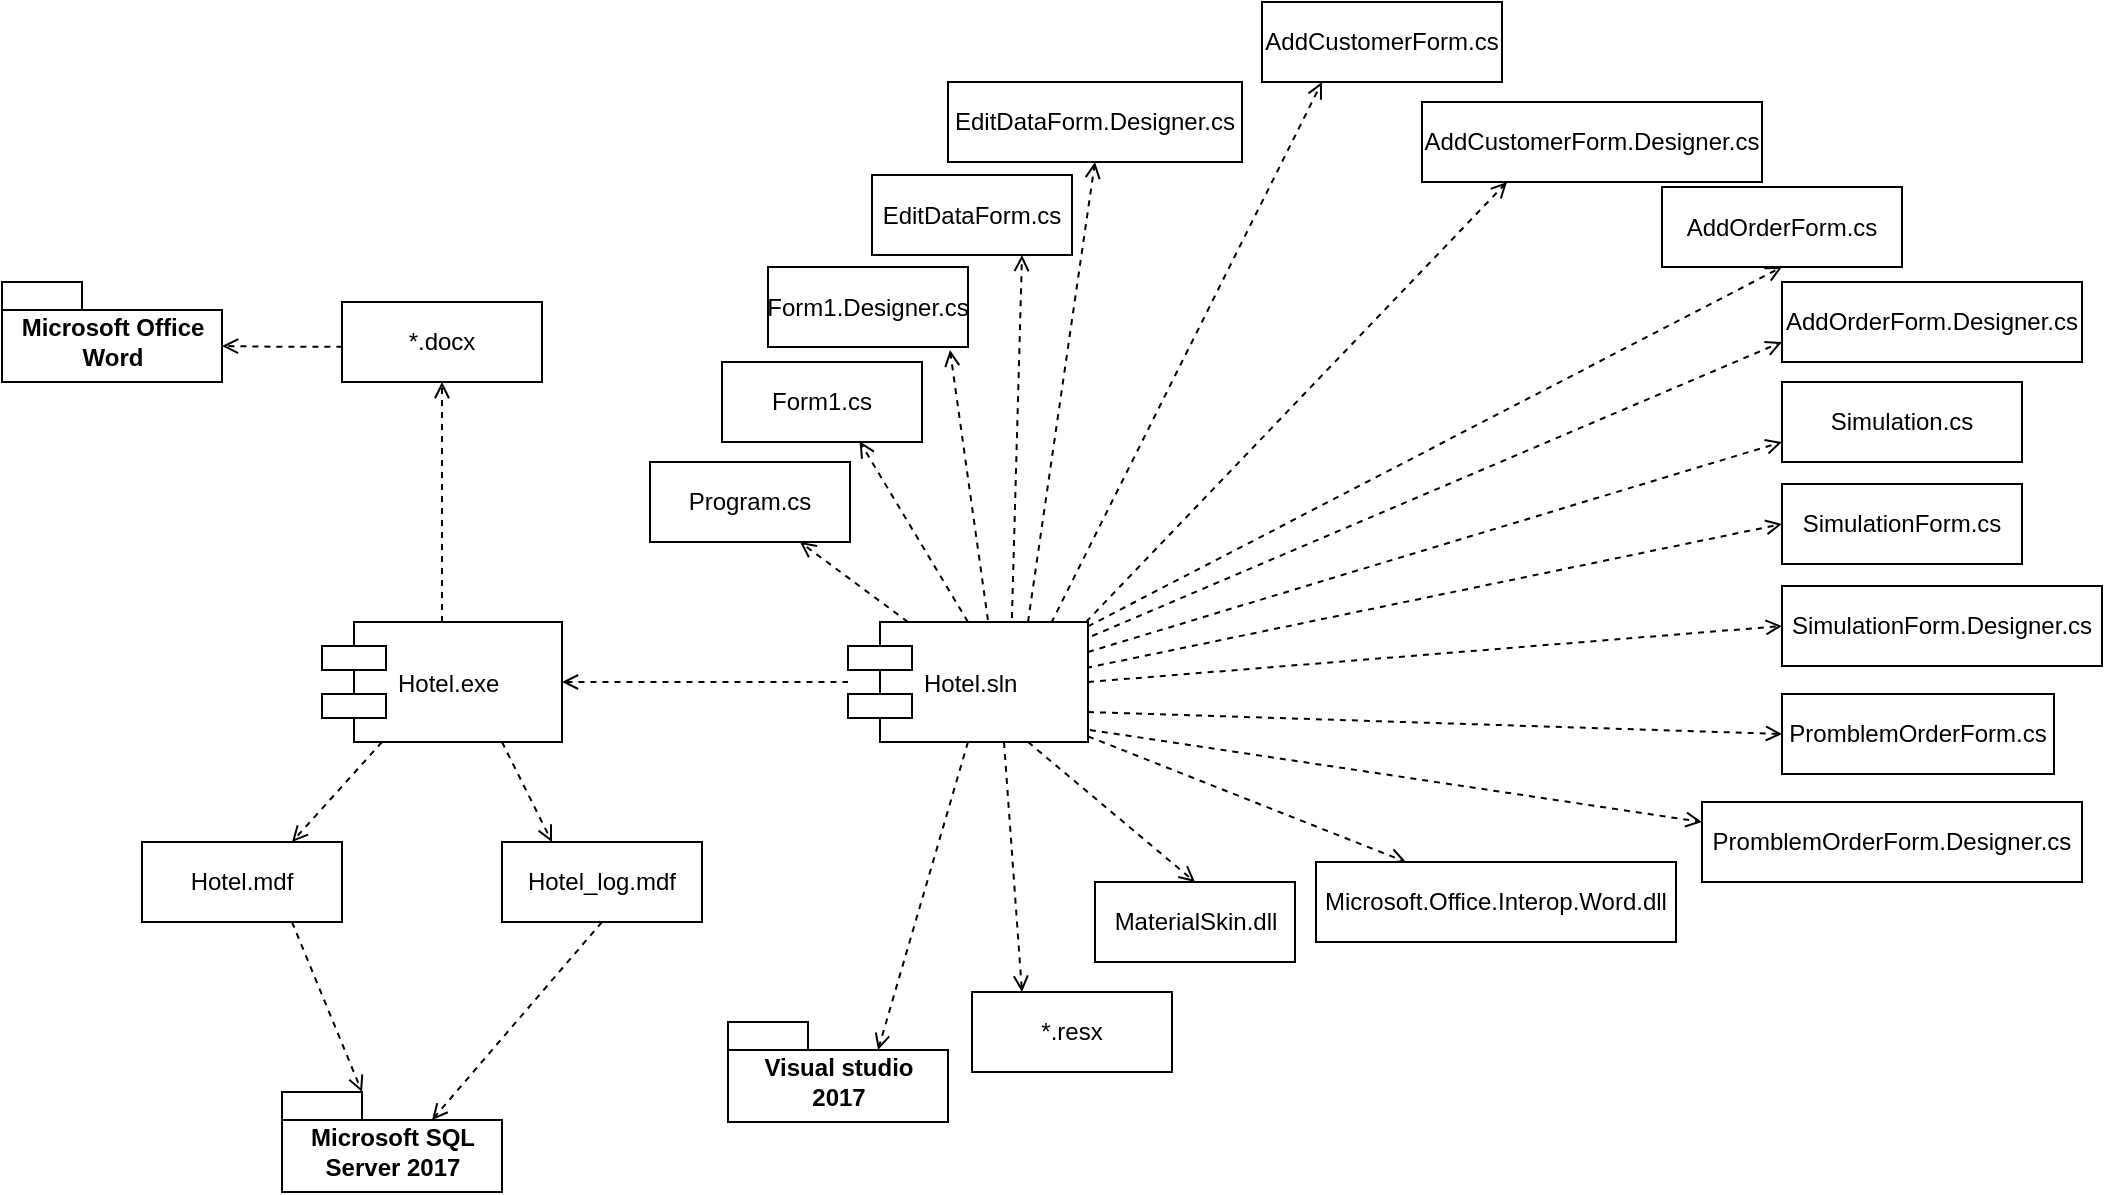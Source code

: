 <mxfile version="10.7.5" type="device"><diagram id="yHZ0E2znV9fbqJaRLrBb" name="Page-1"><mxGraphModel dx="1339" dy="1804" grid="1" gridSize="10" guides="1" tooltips="1" connect="1" arrows="1" fold="1" page="1" pageScale="1" pageWidth="827" pageHeight="1169" math="0" shadow="0"><root><mxCell id="0"/><mxCell id="1" parent="0"/><mxCell id="Wx1O4-NGjrpOntiHZG0X-10" style="edgeStyle=orthogonalEdgeStyle;rounded=0;orthogonalLoop=1;jettySize=auto;html=1;exitX=0.5;exitY=0;exitDx=0;exitDy=0;entryX=0.5;entryY=1;entryDx=0;entryDy=0;dashed=1;endArrow=open;endFill=0;" parent="1" source="Wx1O4-NGjrpOntiHZG0X-1" target="Wx1O4-NGjrpOntiHZG0X-8" edge="1"><mxGeometry relative="1" as="geometry"/></mxCell><mxCell id="Wx1O4-NGjrpOntiHZG0X-17" style="rounded=0;orthogonalLoop=1;jettySize=auto;html=1;exitX=0.25;exitY=1;exitDx=0;exitDy=0;entryX=0.75;entryY=0;entryDx=0;entryDy=0;dashed=1;endArrow=open;endFill=0;" parent="1" source="Wx1O4-NGjrpOntiHZG0X-1" target="Wx1O4-NGjrpOntiHZG0X-11" edge="1"><mxGeometry relative="1" as="geometry"/></mxCell><mxCell id="Wx1O4-NGjrpOntiHZG0X-18" style="edgeStyle=none;rounded=0;orthogonalLoop=1;jettySize=auto;html=1;exitX=0.75;exitY=1;exitDx=0;exitDy=0;entryX=0.25;entryY=0;entryDx=0;entryDy=0;dashed=1;endArrow=open;endFill=0;" parent="1" source="Wx1O4-NGjrpOntiHZG0X-1" target="Wx1O4-NGjrpOntiHZG0X-12" edge="1"><mxGeometry relative="1" as="geometry"/></mxCell><mxCell id="Wx1O4-NGjrpOntiHZG0X-69" style="edgeStyle=none;rounded=0;orthogonalLoop=1;jettySize=auto;html=1;exitX=1;exitY=0.5;exitDx=0;exitDy=0;dashed=1;endArrow=none;endFill=0;startArrow=open;startFill=0;" parent="1" source="Wx1O4-NGjrpOntiHZG0X-1" target="Wx1O4-NGjrpOntiHZG0X-21" edge="1"><mxGeometry relative="1" as="geometry"/></mxCell><mxCell id="Wx1O4-NGjrpOntiHZG0X-1" value="Hotel.exe" style="shape=component;align=left;spacingLeft=36;" parent="1" vertex="1"><mxGeometry x="150" y="270" width="120" height="60" as="geometry"/></mxCell><mxCell id="Wx1O4-NGjrpOntiHZG0X-6" value="Microsoft Office&lt;br&gt;Word" style="shape=folder;fontStyle=1;spacingTop=10;tabWidth=40;tabHeight=14;tabPosition=left;html=1;" parent="1" vertex="1"><mxGeometry x="-10" y="100" width="110" height="50" as="geometry"/></mxCell><mxCell id="Wx1O4-NGjrpOntiHZG0X-9" style="edgeStyle=orthogonalEdgeStyle;rounded=0;orthogonalLoop=1;jettySize=auto;html=1;exitX=0.002;exitY=0.559;exitDx=0;exitDy=0;entryX=0;entryY=0;entryDx=110;entryDy=32;entryPerimeter=0;dashed=1;endArrow=open;endFill=0;exitPerimeter=0;" parent="1" source="Wx1O4-NGjrpOntiHZG0X-8" target="Wx1O4-NGjrpOntiHZG0X-6" edge="1"><mxGeometry relative="1" as="geometry"/></mxCell><mxCell id="Wx1O4-NGjrpOntiHZG0X-8" value="*.docx" style="rounded=0;whiteSpace=wrap;html=1;" parent="1" vertex="1"><mxGeometry x="160" y="110" width="100" height="40" as="geometry"/></mxCell><mxCell id="Wx1O4-NGjrpOntiHZG0X-19" style="edgeStyle=none;rounded=0;orthogonalLoop=1;jettySize=auto;html=1;exitX=0.75;exitY=1;exitDx=0;exitDy=0;entryX=0;entryY=0;entryDx=40;entryDy=0;entryPerimeter=0;dashed=1;endArrow=open;endFill=0;" parent="1" source="Wx1O4-NGjrpOntiHZG0X-11" target="Wx1O4-NGjrpOntiHZG0X-16" edge="1"><mxGeometry relative="1" as="geometry"/></mxCell><mxCell id="Wx1O4-NGjrpOntiHZG0X-11" value="Hotel.mdf" style="rounded=0;whiteSpace=wrap;html=1;" parent="1" vertex="1"><mxGeometry x="60" y="380" width="100" height="40" as="geometry"/></mxCell><mxCell id="Wx1O4-NGjrpOntiHZG0X-20" style="edgeStyle=none;rounded=0;orthogonalLoop=1;jettySize=auto;html=1;exitX=0.5;exitY=1;exitDx=0;exitDy=0;entryX=0;entryY=0;entryDx=75;entryDy=14;entryPerimeter=0;dashed=1;endArrow=open;endFill=0;" parent="1" source="Wx1O4-NGjrpOntiHZG0X-12" target="Wx1O4-NGjrpOntiHZG0X-16" edge="1"><mxGeometry relative="1" as="geometry"/></mxCell><mxCell id="Wx1O4-NGjrpOntiHZG0X-12" value="Hotel_log.mdf" style="rounded=0;whiteSpace=wrap;html=1;" parent="1" vertex="1"><mxGeometry x="240" y="380" width="100" height="40" as="geometry"/></mxCell><mxCell id="Wx1O4-NGjrpOntiHZG0X-16" value="Microsoft SQL&lt;br&gt;Server 2017" style="shape=folder;fontStyle=1;spacingTop=10;tabWidth=40;tabHeight=14;tabPosition=left;html=1;" parent="1" vertex="1"><mxGeometry x="130" y="505" width="110" height="50" as="geometry"/></mxCell><mxCell id="Wx1O4-NGjrpOntiHZG0X-24" style="edgeStyle=none;rounded=0;orthogonalLoop=1;jettySize=auto;html=1;exitX=0.5;exitY=1;exitDx=0;exitDy=0;entryX=0;entryY=0;entryDx=75;entryDy=14;entryPerimeter=0;dashed=1;endArrow=open;endFill=0;" parent="1" source="Wx1O4-NGjrpOntiHZG0X-21" target="Wx1O4-NGjrpOntiHZG0X-23" edge="1"><mxGeometry relative="1" as="geometry"/></mxCell><mxCell id="Wx1O4-NGjrpOntiHZG0X-43" style="edgeStyle=none;rounded=0;orthogonalLoop=1;jettySize=auto;html=1;exitX=0.25;exitY=0;exitDx=0;exitDy=0;entryX=0.75;entryY=1;entryDx=0;entryDy=0;dashed=1;endArrow=open;endFill=0;" parent="1" source="Wx1O4-NGjrpOntiHZG0X-21" target="Wx1O4-NGjrpOntiHZG0X-28" edge="1"><mxGeometry relative="1" as="geometry"/></mxCell><mxCell id="Wx1O4-NGjrpOntiHZG0X-44" style="edgeStyle=none;rounded=0;orthogonalLoop=1;jettySize=auto;html=1;exitX=0.5;exitY=0;exitDx=0;exitDy=0;entryX=0.688;entryY=0.992;entryDx=0;entryDy=0;entryPerimeter=0;dashed=1;endArrow=open;endFill=0;" parent="1" source="Wx1O4-NGjrpOntiHZG0X-21" target="Wx1O4-NGjrpOntiHZG0X-29" edge="1"><mxGeometry relative="1" as="geometry"/></mxCell><mxCell id="Wx1O4-NGjrpOntiHZG0X-45" style="edgeStyle=none;rounded=0;orthogonalLoop=1;jettySize=auto;html=1;exitX=0.683;exitY=-0.033;exitDx=0;exitDy=0;entryX=0.75;entryY=1;entryDx=0;entryDy=0;dashed=1;endArrow=open;endFill=0;exitPerimeter=0;" parent="1" source="Wx1O4-NGjrpOntiHZG0X-21" target="Wx1O4-NGjrpOntiHZG0X-30" edge="1"><mxGeometry relative="1" as="geometry"/></mxCell><mxCell id="Wx1O4-NGjrpOntiHZG0X-46" style="edgeStyle=none;rounded=0;orthogonalLoop=1;jettySize=auto;html=1;entryX=0.25;entryY=1;entryDx=0;entryDy=0;dashed=1;endArrow=open;endFill=0;exitX=0.847;exitY=0.008;exitDx=0;exitDy=0;exitPerimeter=0;" parent="1" source="Wx1O4-NGjrpOntiHZG0X-21" target="Wx1O4-NGjrpOntiHZG0X-33" edge="1"><mxGeometry relative="1" as="geometry"><mxPoint x="510" y="270" as="sourcePoint"/></mxGeometry></mxCell><mxCell id="Wx1O4-NGjrpOntiHZG0X-47" style="edgeStyle=none;rounded=0;orthogonalLoop=1;jettySize=auto;html=1;exitX=1;exitY=0.036;exitDx=0;exitDy=0;entryX=0.5;entryY=1;entryDx=0;entryDy=0;dashed=1;endArrow=open;endFill=0;exitPerimeter=0;" parent="1" source="Wx1O4-NGjrpOntiHZG0X-21" target="Wx1O4-NGjrpOntiHZG0X-34" edge="1"><mxGeometry relative="1" as="geometry"/></mxCell><mxCell id="Wx1O4-NGjrpOntiHZG0X-48" style="edgeStyle=none;rounded=0;orthogonalLoop=1;jettySize=auto;html=1;exitX=1;exitY=0.25;exitDx=0;exitDy=0;entryX=0;entryY=0.75;entryDx=0;entryDy=0;dashed=1;endArrow=open;endFill=0;" parent="1" source="Wx1O4-NGjrpOntiHZG0X-21" target="Wx1O4-NGjrpOntiHZG0X-35" edge="1"><mxGeometry relative="1" as="geometry"/></mxCell><mxCell id="Wx1O4-NGjrpOntiHZG0X-49" style="edgeStyle=none;rounded=0;orthogonalLoop=1;jettySize=auto;html=1;exitX=0.992;exitY=0.383;exitDx=0;exitDy=0;entryX=0;entryY=0.5;entryDx=0;entryDy=0;dashed=1;endArrow=open;endFill=0;exitPerimeter=0;" parent="1" source="Wx1O4-NGjrpOntiHZG0X-21" target="Wx1O4-NGjrpOntiHZG0X-36" edge="1"><mxGeometry relative="1" as="geometry"/></mxCell><mxCell id="Wx1O4-NGjrpOntiHZG0X-50" style="edgeStyle=none;rounded=0;orthogonalLoop=1;jettySize=auto;html=1;exitX=1;exitY=0.75;exitDx=0;exitDy=0;entryX=0;entryY=0.5;entryDx=0;entryDy=0;dashed=1;endArrow=open;endFill=0;" parent="1" source="Wx1O4-NGjrpOntiHZG0X-21" target="Wx1O4-NGjrpOntiHZG0X-40" edge="1"><mxGeometry relative="1" as="geometry"/></mxCell><mxCell id="Wx1O4-NGjrpOntiHZG0X-51" style="edgeStyle=none;rounded=0;orthogonalLoop=1;jettySize=auto;html=1;exitX=1;exitY=0.953;exitDx=0;exitDy=0;entryX=0.25;entryY=0;entryDx=0;entryDy=0;dashed=1;endArrow=open;endFill=0;exitPerimeter=0;" parent="1" source="Wx1O4-NGjrpOntiHZG0X-21" target="Wx1O4-NGjrpOntiHZG0X-26" edge="1"><mxGeometry relative="1" as="geometry"/></mxCell><mxCell id="Wx1O4-NGjrpOntiHZG0X-52" style="edgeStyle=none;rounded=0;orthogonalLoop=1;jettySize=auto;html=1;exitX=0.75;exitY=1;exitDx=0;exitDy=0;entryX=0.5;entryY=0;entryDx=0;entryDy=0;dashed=1;endArrow=open;endFill=0;" parent="1" source="Wx1O4-NGjrpOntiHZG0X-21" target="Wx1O4-NGjrpOntiHZG0X-25" edge="1"><mxGeometry relative="1" as="geometry"/></mxCell><mxCell id="Wx1O4-NGjrpOntiHZG0X-62" style="edgeStyle=none;rounded=0;orthogonalLoop=1;jettySize=auto;html=1;exitX=0.583;exitY=-0.017;exitDx=0;exitDy=0;entryX=0.91;entryY=1.038;entryDx=0;entryDy=0;entryPerimeter=0;dashed=1;endArrow=open;endFill=0;exitPerimeter=0;" parent="1" source="Wx1O4-NGjrpOntiHZG0X-21" target="Wx1O4-NGjrpOntiHZG0X-57" edge="1"><mxGeometry relative="1" as="geometry"/></mxCell><mxCell id="Wx1O4-NGjrpOntiHZG0X-63" style="edgeStyle=none;rounded=0;orthogonalLoop=1;jettySize=auto;html=1;exitX=0.75;exitY=0;exitDx=0;exitDy=0;entryX=0.5;entryY=1;entryDx=0;entryDy=0;dashed=1;endArrow=open;endFill=0;" parent="1" source="Wx1O4-NGjrpOntiHZG0X-21" target="Wx1O4-NGjrpOntiHZG0X-56" edge="1"><mxGeometry relative="1" as="geometry"/></mxCell><mxCell id="Wx1O4-NGjrpOntiHZG0X-64" style="edgeStyle=none;rounded=0;orthogonalLoop=1;jettySize=auto;html=1;exitX=0.992;exitY=0;exitDx=0;exitDy=0;entryX=0.25;entryY=1;entryDx=0;entryDy=0;dashed=1;endArrow=open;endFill=0;exitPerimeter=0;" parent="1" source="Wx1O4-NGjrpOntiHZG0X-21" target="Wx1O4-NGjrpOntiHZG0X-55" edge="1"><mxGeometry relative="1" as="geometry"/></mxCell><mxCell id="Wx1O4-NGjrpOntiHZG0X-65" style="edgeStyle=none;rounded=0;orthogonalLoop=1;jettySize=auto;html=1;exitX=1.017;exitY=0.117;exitDx=0;exitDy=0;entryX=0;entryY=0.75;entryDx=0;entryDy=0;dashed=1;endArrow=open;endFill=0;exitPerimeter=0;" parent="1" source="Wx1O4-NGjrpOntiHZG0X-21" target="Wx1O4-NGjrpOntiHZG0X-53" edge="1"><mxGeometry relative="1" as="geometry"/></mxCell><mxCell id="Wx1O4-NGjrpOntiHZG0X-66" style="edgeStyle=none;rounded=0;orthogonalLoop=1;jettySize=auto;html=1;exitX=1;exitY=0.5;exitDx=0;exitDy=0;entryX=0;entryY=0.5;entryDx=0;entryDy=0;dashed=1;endArrow=open;endFill=0;" parent="1" source="Wx1O4-NGjrpOntiHZG0X-21" target="Wx1O4-NGjrpOntiHZG0X-58" edge="1"><mxGeometry relative="1" as="geometry"/></mxCell><mxCell id="Wx1O4-NGjrpOntiHZG0X-67" style="edgeStyle=none;rounded=0;orthogonalLoop=1;jettySize=auto;html=1;exitX=1.008;exitY=0.9;exitDx=0;exitDy=0;entryX=0;entryY=0.25;entryDx=0;entryDy=0;dashed=1;endArrow=open;endFill=0;exitPerimeter=0;" parent="1" source="Wx1O4-NGjrpOntiHZG0X-21" target="Wx1O4-NGjrpOntiHZG0X-61" edge="1"><mxGeometry relative="1" as="geometry"/></mxCell><mxCell id="QijpMY9HCXFLY1Q6g4eu-2" style="rounded=0;orthogonalLoop=1;jettySize=auto;html=1;exitX=0.65;exitY=1;exitDx=0;exitDy=0;entryX=0.25;entryY=0;entryDx=0;entryDy=0;dashed=1;endArrow=open;endFill=0;exitPerimeter=0;" edge="1" parent="1" source="Wx1O4-NGjrpOntiHZG0X-21" target="QijpMY9HCXFLY1Q6g4eu-1"><mxGeometry relative="1" as="geometry"/></mxCell><mxCell id="Wx1O4-NGjrpOntiHZG0X-21" value="Hotel.sln" style="shape=component;align=left;spacingLeft=36;" parent="1" vertex="1"><mxGeometry x="413" y="270" width="120" height="60" as="geometry"/></mxCell><mxCell id="Wx1O4-NGjrpOntiHZG0X-23" value="Visual studio&lt;br&gt;2017&lt;br&gt;" style="shape=folder;fontStyle=1;spacingTop=10;tabWidth=40;tabHeight=14;tabPosition=left;html=1;" parent="1" vertex="1"><mxGeometry x="353" y="470" width="110" height="50" as="geometry"/></mxCell><mxCell id="Wx1O4-NGjrpOntiHZG0X-25" value="MaterialSkin.dll" style="rounded=0;whiteSpace=wrap;html=1;" parent="1" vertex="1"><mxGeometry x="536.5" y="400" width="100" height="40" as="geometry"/></mxCell><mxCell id="Wx1O4-NGjrpOntiHZG0X-26" value="Microsoft.Office.Interop.Word.dll" style="rounded=0;whiteSpace=wrap;html=1;" parent="1" vertex="1"><mxGeometry x="647" y="390" width="180" height="40" as="geometry"/></mxCell><mxCell id="Wx1O4-NGjrpOntiHZG0X-28" value="Program.cs" style="rounded=0;whiteSpace=wrap;html=1;" parent="1" vertex="1"><mxGeometry x="314" y="190" width="100" height="40" as="geometry"/></mxCell><mxCell id="Wx1O4-NGjrpOntiHZG0X-29" value="Form1.cs" style="rounded=0;whiteSpace=wrap;html=1;" parent="1" vertex="1"><mxGeometry x="350" y="140" width="100" height="40" as="geometry"/></mxCell><mxCell id="Wx1O4-NGjrpOntiHZG0X-30" value="EditDataForm.cs" style="rounded=0;whiteSpace=wrap;html=1;" parent="1" vertex="1"><mxGeometry x="425" y="46.5" width="100" height="40" as="geometry"/></mxCell><mxCell id="Wx1O4-NGjrpOntiHZG0X-33" value="AddCustomerForm.cs" style="rounded=0;whiteSpace=wrap;html=1;" parent="1" vertex="1"><mxGeometry x="620" y="-40" width="120" height="40" as="geometry"/></mxCell><mxCell id="Wx1O4-NGjrpOntiHZG0X-34" value="AddOrderForm.cs" style="rounded=0;whiteSpace=wrap;html=1;" parent="1" vertex="1"><mxGeometry x="820" y="52.5" width="120" height="40" as="geometry"/></mxCell><mxCell id="Wx1O4-NGjrpOntiHZG0X-35" value="Simulation.cs" style="rounded=0;whiteSpace=wrap;html=1;" parent="1" vertex="1"><mxGeometry x="880" y="150" width="120" height="40" as="geometry"/></mxCell><mxCell id="Wx1O4-NGjrpOntiHZG0X-36" value="SimulationForm.cs" style="rounded=0;whiteSpace=wrap;html=1;" parent="1" vertex="1"><mxGeometry x="880" y="201" width="120" height="40" as="geometry"/></mxCell><mxCell id="Wx1O4-NGjrpOntiHZG0X-40" value="PromblemOrderForm.cs" style="rounded=0;whiteSpace=wrap;html=1;" parent="1" vertex="1"><mxGeometry x="880" y="306" width="136" height="40" as="geometry"/></mxCell><mxCell id="Wx1O4-NGjrpOntiHZG0X-53" value="AddOrderForm.Designer.cs" style="rounded=0;whiteSpace=wrap;html=1;" parent="1" vertex="1"><mxGeometry x="880" y="100" width="150" height="40" as="geometry"/></mxCell><mxCell id="Wx1O4-NGjrpOntiHZG0X-55" value="AddCustomerForm.Designer.cs" style="rounded=0;whiteSpace=wrap;html=1;" parent="1" vertex="1"><mxGeometry x="700" y="10" width="170" height="40" as="geometry"/></mxCell><mxCell id="Wx1O4-NGjrpOntiHZG0X-56" value="EditDataForm.Designer.cs" style="rounded=0;whiteSpace=wrap;html=1;" parent="1" vertex="1"><mxGeometry x="463" width="147" height="40" as="geometry"/></mxCell><mxCell id="Wx1O4-NGjrpOntiHZG0X-57" value="Form1.Designer.cs" style="rounded=0;whiteSpace=wrap;html=1;" parent="1" vertex="1"><mxGeometry x="373" y="92.5" width="100" height="40" as="geometry"/></mxCell><mxCell id="Wx1O4-NGjrpOntiHZG0X-58" value="SimulationForm.Designer.cs" style="rounded=0;whiteSpace=wrap;html=1;" parent="1" vertex="1"><mxGeometry x="880" y="252" width="160" height="40" as="geometry"/></mxCell><mxCell id="Wx1O4-NGjrpOntiHZG0X-61" value="PromblemOrderForm.Designer.cs" style="rounded=0;whiteSpace=wrap;html=1;" parent="1" vertex="1"><mxGeometry x="840" y="360" width="190" height="40" as="geometry"/></mxCell><mxCell id="QijpMY9HCXFLY1Q6g4eu-1" value="*.resx" style="rounded=0;whiteSpace=wrap;html=1;" vertex="1" parent="1"><mxGeometry x="475" y="455" width="100" height="40" as="geometry"/></mxCell></root></mxGraphModel></diagram></mxfile>
